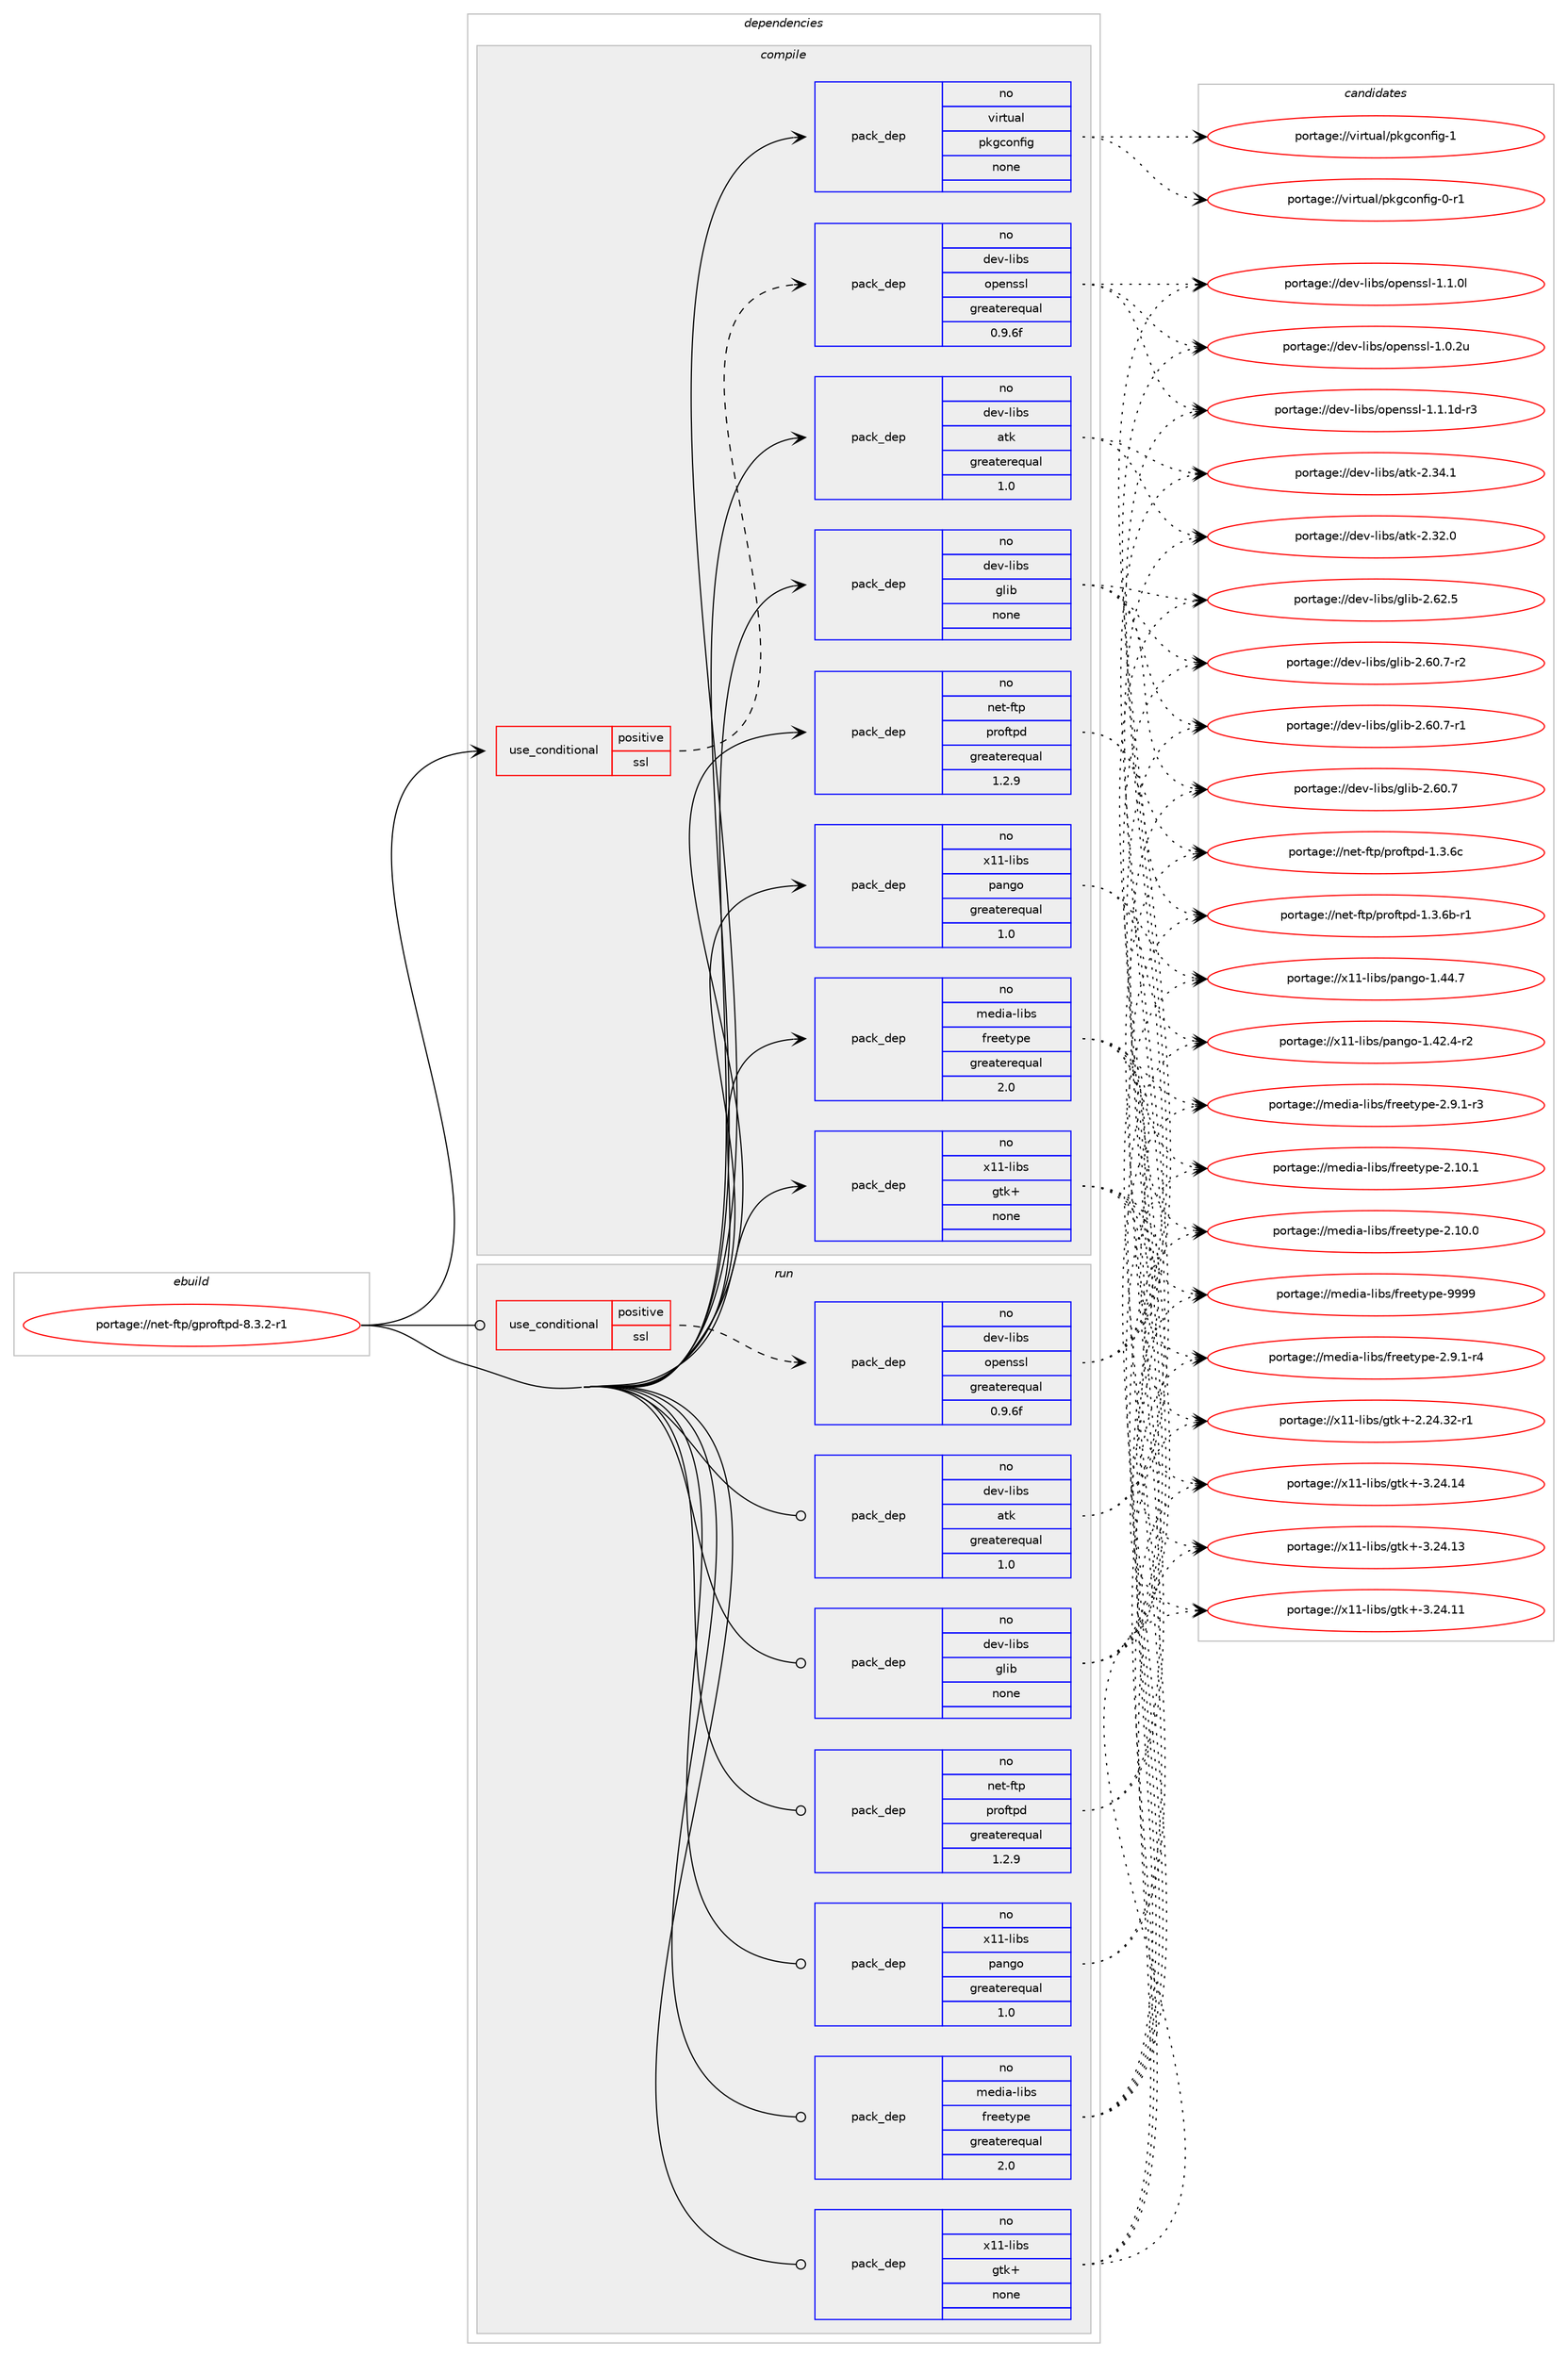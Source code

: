 digraph prolog {

# *************
# Graph options
# *************

newrank=true;
concentrate=true;
compound=true;
graph [rankdir=LR,fontname=Helvetica,fontsize=10,ranksep=1.5];#, ranksep=2.5, nodesep=0.2];
edge  [arrowhead=vee];
node  [fontname=Helvetica,fontsize=10];

# **********
# The ebuild
# **********

subgraph cluster_leftcol {
color=gray;
rank=same;
label=<<i>ebuild</i>>;
id [label="portage://net-ftp/gproftpd-8.3.2-r1", color=red, width=4, href="../net-ftp/gproftpd-8.3.2-r1.svg"];
}

# ****************
# The dependencies
# ****************

subgraph cluster_midcol {
color=gray;
label=<<i>dependencies</i>>;
subgraph cluster_compile {
fillcolor="#eeeeee";
style=filled;
label=<<i>compile</i>>;
subgraph cond12852 {
dependency63640 [label=<<TABLE BORDER="0" CELLBORDER="1" CELLSPACING="0" CELLPADDING="4"><TR><TD ROWSPAN="3" CELLPADDING="10">use_conditional</TD></TR><TR><TD>positive</TD></TR><TR><TD>ssl</TD></TR></TABLE>>, shape=none, color=red];
subgraph pack49556 {
dependency63641 [label=<<TABLE BORDER="0" CELLBORDER="1" CELLSPACING="0" CELLPADDING="4" WIDTH="220"><TR><TD ROWSPAN="6" CELLPADDING="30">pack_dep</TD></TR><TR><TD WIDTH="110">no</TD></TR><TR><TD>dev-libs</TD></TR><TR><TD>openssl</TD></TR><TR><TD>greaterequal</TD></TR><TR><TD>0.9.6f</TD></TR></TABLE>>, shape=none, color=blue];
}
dependency63640:e -> dependency63641:w [weight=20,style="dashed",arrowhead="vee"];
}
id:e -> dependency63640:w [weight=20,style="solid",arrowhead="vee"];
subgraph pack49557 {
dependency63642 [label=<<TABLE BORDER="0" CELLBORDER="1" CELLSPACING="0" CELLPADDING="4" WIDTH="220"><TR><TD ROWSPAN="6" CELLPADDING="30">pack_dep</TD></TR><TR><TD WIDTH="110">no</TD></TR><TR><TD>dev-libs</TD></TR><TR><TD>atk</TD></TR><TR><TD>greaterequal</TD></TR><TR><TD>1.0</TD></TR></TABLE>>, shape=none, color=blue];
}
id:e -> dependency63642:w [weight=20,style="solid",arrowhead="vee"];
subgraph pack49558 {
dependency63643 [label=<<TABLE BORDER="0" CELLBORDER="1" CELLSPACING="0" CELLPADDING="4" WIDTH="220"><TR><TD ROWSPAN="6" CELLPADDING="30">pack_dep</TD></TR><TR><TD WIDTH="110">no</TD></TR><TR><TD>dev-libs</TD></TR><TR><TD>glib</TD></TR><TR><TD>none</TD></TR><TR><TD></TD></TR></TABLE>>, shape=none, color=blue];
}
id:e -> dependency63643:w [weight=20,style="solid",arrowhead="vee"];
subgraph pack49559 {
dependency63644 [label=<<TABLE BORDER="0" CELLBORDER="1" CELLSPACING="0" CELLPADDING="4" WIDTH="220"><TR><TD ROWSPAN="6" CELLPADDING="30">pack_dep</TD></TR><TR><TD WIDTH="110">no</TD></TR><TR><TD>media-libs</TD></TR><TR><TD>freetype</TD></TR><TR><TD>greaterequal</TD></TR><TR><TD>2.0</TD></TR></TABLE>>, shape=none, color=blue];
}
id:e -> dependency63644:w [weight=20,style="solid",arrowhead="vee"];
subgraph pack49560 {
dependency63645 [label=<<TABLE BORDER="0" CELLBORDER="1" CELLSPACING="0" CELLPADDING="4" WIDTH="220"><TR><TD ROWSPAN="6" CELLPADDING="30">pack_dep</TD></TR><TR><TD WIDTH="110">no</TD></TR><TR><TD>net-ftp</TD></TR><TR><TD>proftpd</TD></TR><TR><TD>greaterequal</TD></TR><TR><TD>1.2.9</TD></TR></TABLE>>, shape=none, color=blue];
}
id:e -> dependency63645:w [weight=20,style="solid",arrowhead="vee"];
subgraph pack49561 {
dependency63646 [label=<<TABLE BORDER="0" CELLBORDER="1" CELLSPACING="0" CELLPADDING="4" WIDTH="220"><TR><TD ROWSPAN="6" CELLPADDING="30">pack_dep</TD></TR><TR><TD WIDTH="110">no</TD></TR><TR><TD>virtual</TD></TR><TR><TD>pkgconfig</TD></TR><TR><TD>none</TD></TR><TR><TD></TD></TR></TABLE>>, shape=none, color=blue];
}
id:e -> dependency63646:w [weight=20,style="solid",arrowhead="vee"];
subgraph pack49562 {
dependency63647 [label=<<TABLE BORDER="0" CELLBORDER="1" CELLSPACING="0" CELLPADDING="4" WIDTH="220"><TR><TD ROWSPAN="6" CELLPADDING="30">pack_dep</TD></TR><TR><TD WIDTH="110">no</TD></TR><TR><TD>x11-libs</TD></TR><TR><TD>gtk+</TD></TR><TR><TD>none</TD></TR><TR><TD></TD></TR></TABLE>>, shape=none, color=blue];
}
id:e -> dependency63647:w [weight=20,style="solid",arrowhead="vee"];
subgraph pack49563 {
dependency63648 [label=<<TABLE BORDER="0" CELLBORDER="1" CELLSPACING="0" CELLPADDING="4" WIDTH="220"><TR><TD ROWSPAN="6" CELLPADDING="30">pack_dep</TD></TR><TR><TD WIDTH="110">no</TD></TR><TR><TD>x11-libs</TD></TR><TR><TD>pango</TD></TR><TR><TD>greaterequal</TD></TR><TR><TD>1.0</TD></TR></TABLE>>, shape=none, color=blue];
}
id:e -> dependency63648:w [weight=20,style="solid",arrowhead="vee"];
}
subgraph cluster_compileandrun {
fillcolor="#eeeeee";
style=filled;
label=<<i>compile and run</i>>;
}
subgraph cluster_run {
fillcolor="#eeeeee";
style=filled;
label=<<i>run</i>>;
subgraph cond12853 {
dependency63649 [label=<<TABLE BORDER="0" CELLBORDER="1" CELLSPACING="0" CELLPADDING="4"><TR><TD ROWSPAN="3" CELLPADDING="10">use_conditional</TD></TR><TR><TD>positive</TD></TR><TR><TD>ssl</TD></TR></TABLE>>, shape=none, color=red];
subgraph pack49564 {
dependency63650 [label=<<TABLE BORDER="0" CELLBORDER="1" CELLSPACING="0" CELLPADDING="4" WIDTH="220"><TR><TD ROWSPAN="6" CELLPADDING="30">pack_dep</TD></TR><TR><TD WIDTH="110">no</TD></TR><TR><TD>dev-libs</TD></TR><TR><TD>openssl</TD></TR><TR><TD>greaterequal</TD></TR><TR><TD>0.9.6f</TD></TR></TABLE>>, shape=none, color=blue];
}
dependency63649:e -> dependency63650:w [weight=20,style="dashed",arrowhead="vee"];
}
id:e -> dependency63649:w [weight=20,style="solid",arrowhead="odot"];
subgraph pack49565 {
dependency63651 [label=<<TABLE BORDER="0" CELLBORDER="1" CELLSPACING="0" CELLPADDING="4" WIDTH="220"><TR><TD ROWSPAN="6" CELLPADDING="30">pack_dep</TD></TR><TR><TD WIDTH="110">no</TD></TR><TR><TD>dev-libs</TD></TR><TR><TD>atk</TD></TR><TR><TD>greaterequal</TD></TR><TR><TD>1.0</TD></TR></TABLE>>, shape=none, color=blue];
}
id:e -> dependency63651:w [weight=20,style="solid",arrowhead="odot"];
subgraph pack49566 {
dependency63652 [label=<<TABLE BORDER="0" CELLBORDER="1" CELLSPACING="0" CELLPADDING="4" WIDTH="220"><TR><TD ROWSPAN="6" CELLPADDING="30">pack_dep</TD></TR><TR><TD WIDTH="110">no</TD></TR><TR><TD>dev-libs</TD></TR><TR><TD>glib</TD></TR><TR><TD>none</TD></TR><TR><TD></TD></TR></TABLE>>, shape=none, color=blue];
}
id:e -> dependency63652:w [weight=20,style="solid",arrowhead="odot"];
subgraph pack49567 {
dependency63653 [label=<<TABLE BORDER="0" CELLBORDER="1" CELLSPACING="0" CELLPADDING="4" WIDTH="220"><TR><TD ROWSPAN="6" CELLPADDING="30">pack_dep</TD></TR><TR><TD WIDTH="110">no</TD></TR><TR><TD>media-libs</TD></TR><TR><TD>freetype</TD></TR><TR><TD>greaterequal</TD></TR><TR><TD>2.0</TD></TR></TABLE>>, shape=none, color=blue];
}
id:e -> dependency63653:w [weight=20,style="solid",arrowhead="odot"];
subgraph pack49568 {
dependency63654 [label=<<TABLE BORDER="0" CELLBORDER="1" CELLSPACING="0" CELLPADDING="4" WIDTH="220"><TR><TD ROWSPAN="6" CELLPADDING="30">pack_dep</TD></TR><TR><TD WIDTH="110">no</TD></TR><TR><TD>net-ftp</TD></TR><TR><TD>proftpd</TD></TR><TR><TD>greaterequal</TD></TR><TR><TD>1.2.9</TD></TR></TABLE>>, shape=none, color=blue];
}
id:e -> dependency63654:w [weight=20,style="solid",arrowhead="odot"];
subgraph pack49569 {
dependency63655 [label=<<TABLE BORDER="0" CELLBORDER="1" CELLSPACING="0" CELLPADDING="4" WIDTH="220"><TR><TD ROWSPAN="6" CELLPADDING="30">pack_dep</TD></TR><TR><TD WIDTH="110">no</TD></TR><TR><TD>x11-libs</TD></TR><TR><TD>gtk+</TD></TR><TR><TD>none</TD></TR><TR><TD></TD></TR></TABLE>>, shape=none, color=blue];
}
id:e -> dependency63655:w [weight=20,style="solid",arrowhead="odot"];
subgraph pack49570 {
dependency63656 [label=<<TABLE BORDER="0" CELLBORDER="1" CELLSPACING="0" CELLPADDING="4" WIDTH="220"><TR><TD ROWSPAN="6" CELLPADDING="30">pack_dep</TD></TR><TR><TD WIDTH="110">no</TD></TR><TR><TD>x11-libs</TD></TR><TR><TD>pango</TD></TR><TR><TD>greaterequal</TD></TR><TR><TD>1.0</TD></TR></TABLE>>, shape=none, color=blue];
}
id:e -> dependency63656:w [weight=20,style="solid",arrowhead="odot"];
}
}

# **************
# The candidates
# **************

subgraph cluster_choices {
rank=same;
color=gray;
label=<<i>candidates</i>>;

subgraph choice49556 {
color=black;
nodesep=1;
choice1001011184510810598115471111121011101151151084549464946491004511451 [label="portage://dev-libs/openssl-1.1.1d-r3", color=red, width=4,href="../dev-libs/openssl-1.1.1d-r3.svg"];
choice100101118451081059811547111112101110115115108454946494648108 [label="portage://dev-libs/openssl-1.1.0l", color=red, width=4,href="../dev-libs/openssl-1.1.0l.svg"];
choice100101118451081059811547111112101110115115108454946484650117 [label="portage://dev-libs/openssl-1.0.2u", color=red, width=4,href="../dev-libs/openssl-1.0.2u.svg"];
dependency63641:e -> choice1001011184510810598115471111121011101151151084549464946491004511451:w [style=dotted,weight="100"];
dependency63641:e -> choice100101118451081059811547111112101110115115108454946494648108:w [style=dotted,weight="100"];
dependency63641:e -> choice100101118451081059811547111112101110115115108454946484650117:w [style=dotted,weight="100"];
}
subgraph choice49557 {
color=black;
nodesep=1;
choice1001011184510810598115479711610745504651524649 [label="portage://dev-libs/atk-2.34.1", color=red, width=4,href="../dev-libs/atk-2.34.1.svg"];
choice1001011184510810598115479711610745504651504648 [label="portage://dev-libs/atk-2.32.0", color=red, width=4,href="../dev-libs/atk-2.32.0.svg"];
dependency63642:e -> choice1001011184510810598115479711610745504651524649:w [style=dotted,weight="100"];
dependency63642:e -> choice1001011184510810598115479711610745504651504648:w [style=dotted,weight="100"];
}
subgraph choice49558 {
color=black;
nodesep=1;
choice1001011184510810598115471031081059845504654504653 [label="portage://dev-libs/glib-2.62.5", color=red, width=4,href="../dev-libs/glib-2.62.5.svg"];
choice10010111845108105981154710310810598455046544846554511450 [label="portage://dev-libs/glib-2.60.7-r2", color=red, width=4,href="../dev-libs/glib-2.60.7-r2.svg"];
choice10010111845108105981154710310810598455046544846554511449 [label="portage://dev-libs/glib-2.60.7-r1", color=red, width=4,href="../dev-libs/glib-2.60.7-r1.svg"];
choice1001011184510810598115471031081059845504654484655 [label="portage://dev-libs/glib-2.60.7", color=red, width=4,href="../dev-libs/glib-2.60.7.svg"];
dependency63643:e -> choice1001011184510810598115471031081059845504654504653:w [style=dotted,weight="100"];
dependency63643:e -> choice10010111845108105981154710310810598455046544846554511450:w [style=dotted,weight="100"];
dependency63643:e -> choice10010111845108105981154710310810598455046544846554511449:w [style=dotted,weight="100"];
dependency63643:e -> choice1001011184510810598115471031081059845504654484655:w [style=dotted,weight="100"];
}
subgraph choice49559 {
color=black;
nodesep=1;
choice109101100105974510810598115471021141011011161211121014557575757 [label="portage://media-libs/freetype-9999", color=red, width=4,href="../media-libs/freetype-9999.svg"];
choice109101100105974510810598115471021141011011161211121014550465746494511452 [label="portage://media-libs/freetype-2.9.1-r4", color=red, width=4,href="../media-libs/freetype-2.9.1-r4.svg"];
choice109101100105974510810598115471021141011011161211121014550465746494511451 [label="portage://media-libs/freetype-2.9.1-r3", color=red, width=4,href="../media-libs/freetype-2.9.1-r3.svg"];
choice1091011001059745108105981154710211410110111612111210145504649484649 [label="portage://media-libs/freetype-2.10.1", color=red, width=4,href="../media-libs/freetype-2.10.1.svg"];
choice1091011001059745108105981154710211410110111612111210145504649484648 [label="portage://media-libs/freetype-2.10.0", color=red, width=4,href="../media-libs/freetype-2.10.0.svg"];
dependency63644:e -> choice109101100105974510810598115471021141011011161211121014557575757:w [style=dotted,weight="100"];
dependency63644:e -> choice109101100105974510810598115471021141011011161211121014550465746494511452:w [style=dotted,weight="100"];
dependency63644:e -> choice109101100105974510810598115471021141011011161211121014550465746494511451:w [style=dotted,weight="100"];
dependency63644:e -> choice1091011001059745108105981154710211410110111612111210145504649484649:w [style=dotted,weight="100"];
dependency63644:e -> choice1091011001059745108105981154710211410110111612111210145504649484648:w [style=dotted,weight="100"];
}
subgraph choice49560 {
color=black;
nodesep=1;
choice110101116451021161124711211411110211611210045494651465499 [label="portage://net-ftp/proftpd-1.3.6c", color=red, width=4,href="../net-ftp/proftpd-1.3.6c.svg"];
choice1101011164510211611247112114111102116112100454946514654984511449 [label="portage://net-ftp/proftpd-1.3.6b-r1", color=red, width=4,href="../net-ftp/proftpd-1.3.6b-r1.svg"];
dependency63645:e -> choice110101116451021161124711211411110211611210045494651465499:w [style=dotted,weight="100"];
dependency63645:e -> choice1101011164510211611247112114111102116112100454946514654984511449:w [style=dotted,weight="100"];
}
subgraph choice49561 {
color=black;
nodesep=1;
choice1181051141161179710847112107103991111101021051034549 [label="portage://virtual/pkgconfig-1", color=red, width=4,href="../virtual/pkgconfig-1.svg"];
choice11810511411611797108471121071039911111010210510345484511449 [label="portage://virtual/pkgconfig-0-r1", color=red, width=4,href="../virtual/pkgconfig-0-r1.svg"];
dependency63646:e -> choice1181051141161179710847112107103991111101021051034549:w [style=dotted,weight="100"];
dependency63646:e -> choice11810511411611797108471121071039911111010210510345484511449:w [style=dotted,weight="100"];
}
subgraph choice49562 {
color=black;
nodesep=1;
choice1204949451081059811547103116107434551465052464952 [label="portage://x11-libs/gtk+-3.24.14", color=red, width=4,href="../x11-libs/gtk+-3.24.14.svg"];
choice1204949451081059811547103116107434551465052464951 [label="portage://x11-libs/gtk+-3.24.13", color=red, width=4,href="../x11-libs/gtk+-3.24.13.svg"];
choice1204949451081059811547103116107434551465052464949 [label="portage://x11-libs/gtk+-3.24.11", color=red, width=4,href="../x11-libs/gtk+-3.24.11.svg"];
choice12049494510810598115471031161074345504650524651504511449 [label="portage://x11-libs/gtk+-2.24.32-r1", color=red, width=4,href="../x11-libs/gtk+-2.24.32-r1.svg"];
dependency63647:e -> choice1204949451081059811547103116107434551465052464952:w [style=dotted,weight="100"];
dependency63647:e -> choice1204949451081059811547103116107434551465052464951:w [style=dotted,weight="100"];
dependency63647:e -> choice1204949451081059811547103116107434551465052464949:w [style=dotted,weight="100"];
dependency63647:e -> choice12049494510810598115471031161074345504650524651504511449:w [style=dotted,weight="100"];
}
subgraph choice49563 {
color=black;
nodesep=1;
choice12049494510810598115471129711010311145494652524655 [label="portage://x11-libs/pango-1.44.7", color=red, width=4,href="../x11-libs/pango-1.44.7.svg"];
choice120494945108105981154711297110103111454946525046524511450 [label="portage://x11-libs/pango-1.42.4-r2", color=red, width=4,href="../x11-libs/pango-1.42.4-r2.svg"];
dependency63648:e -> choice12049494510810598115471129711010311145494652524655:w [style=dotted,weight="100"];
dependency63648:e -> choice120494945108105981154711297110103111454946525046524511450:w [style=dotted,weight="100"];
}
subgraph choice49564 {
color=black;
nodesep=1;
choice1001011184510810598115471111121011101151151084549464946491004511451 [label="portage://dev-libs/openssl-1.1.1d-r3", color=red, width=4,href="../dev-libs/openssl-1.1.1d-r3.svg"];
choice100101118451081059811547111112101110115115108454946494648108 [label="portage://dev-libs/openssl-1.1.0l", color=red, width=4,href="../dev-libs/openssl-1.1.0l.svg"];
choice100101118451081059811547111112101110115115108454946484650117 [label="portage://dev-libs/openssl-1.0.2u", color=red, width=4,href="../dev-libs/openssl-1.0.2u.svg"];
dependency63650:e -> choice1001011184510810598115471111121011101151151084549464946491004511451:w [style=dotted,weight="100"];
dependency63650:e -> choice100101118451081059811547111112101110115115108454946494648108:w [style=dotted,weight="100"];
dependency63650:e -> choice100101118451081059811547111112101110115115108454946484650117:w [style=dotted,weight="100"];
}
subgraph choice49565 {
color=black;
nodesep=1;
choice1001011184510810598115479711610745504651524649 [label="portage://dev-libs/atk-2.34.1", color=red, width=4,href="../dev-libs/atk-2.34.1.svg"];
choice1001011184510810598115479711610745504651504648 [label="portage://dev-libs/atk-2.32.0", color=red, width=4,href="../dev-libs/atk-2.32.0.svg"];
dependency63651:e -> choice1001011184510810598115479711610745504651524649:w [style=dotted,weight="100"];
dependency63651:e -> choice1001011184510810598115479711610745504651504648:w [style=dotted,weight="100"];
}
subgraph choice49566 {
color=black;
nodesep=1;
choice1001011184510810598115471031081059845504654504653 [label="portage://dev-libs/glib-2.62.5", color=red, width=4,href="../dev-libs/glib-2.62.5.svg"];
choice10010111845108105981154710310810598455046544846554511450 [label="portage://dev-libs/glib-2.60.7-r2", color=red, width=4,href="../dev-libs/glib-2.60.7-r2.svg"];
choice10010111845108105981154710310810598455046544846554511449 [label="portage://dev-libs/glib-2.60.7-r1", color=red, width=4,href="../dev-libs/glib-2.60.7-r1.svg"];
choice1001011184510810598115471031081059845504654484655 [label="portage://dev-libs/glib-2.60.7", color=red, width=4,href="../dev-libs/glib-2.60.7.svg"];
dependency63652:e -> choice1001011184510810598115471031081059845504654504653:w [style=dotted,weight="100"];
dependency63652:e -> choice10010111845108105981154710310810598455046544846554511450:w [style=dotted,weight="100"];
dependency63652:e -> choice10010111845108105981154710310810598455046544846554511449:w [style=dotted,weight="100"];
dependency63652:e -> choice1001011184510810598115471031081059845504654484655:w [style=dotted,weight="100"];
}
subgraph choice49567 {
color=black;
nodesep=1;
choice109101100105974510810598115471021141011011161211121014557575757 [label="portage://media-libs/freetype-9999", color=red, width=4,href="../media-libs/freetype-9999.svg"];
choice109101100105974510810598115471021141011011161211121014550465746494511452 [label="portage://media-libs/freetype-2.9.1-r4", color=red, width=4,href="../media-libs/freetype-2.9.1-r4.svg"];
choice109101100105974510810598115471021141011011161211121014550465746494511451 [label="portage://media-libs/freetype-2.9.1-r3", color=red, width=4,href="../media-libs/freetype-2.9.1-r3.svg"];
choice1091011001059745108105981154710211410110111612111210145504649484649 [label="portage://media-libs/freetype-2.10.1", color=red, width=4,href="../media-libs/freetype-2.10.1.svg"];
choice1091011001059745108105981154710211410110111612111210145504649484648 [label="portage://media-libs/freetype-2.10.0", color=red, width=4,href="../media-libs/freetype-2.10.0.svg"];
dependency63653:e -> choice109101100105974510810598115471021141011011161211121014557575757:w [style=dotted,weight="100"];
dependency63653:e -> choice109101100105974510810598115471021141011011161211121014550465746494511452:w [style=dotted,weight="100"];
dependency63653:e -> choice109101100105974510810598115471021141011011161211121014550465746494511451:w [style=dotted,weight="100"];
dependency63653:e -> choice1091011001059745108105981154710211410110111612111210145504649484649:w [style=dotted,weight="100"];
dependency63653:e -> choice1091011001059745108105981154710211410110111612111210145504649484648:w [style=dotted,weight="100"];
}
subgraph choice49568 {
color=black;
nodesep=1;
choice110101116451021161124711211411110211611210045494651465499 [label="portage://net-ftp/proftpd-1.3.6c", color=red, width=4,href="../net-ftp/proftpd-1.3.6c.svg"];
choice1101011164510211611247112114111102116112100454946514654984511449 [label="portage://net-ftp/proftpd-1.3.6b-r1", color=red, width=4,href="../net-ftp/proftpd-1.3.6b-r1.svg"];
dependency63654:e -> choice110101116451021161124711211411110211611210045494651465499:w [style=dotted,weight="100"];
dependency63654:e -> choice1101011164510211611247112114111102116112100454946514654984511449:w [style=dotted,weight="100"];
}
subgraph choice49569 {
color=black;
nodesep=1;
choice1204949451081059811547103116107434551465052464952 [label="portage://x11-libs/gtk+-3.24.14", color=red, width=4,href="../x11-libs/gtk+-3.24.14.svg"];
choice1204949451081059811547103116107434551465052464951 [label="portage://x11-libs/gtk+-3.24.13", color=red, width=4,href="../x11-libs/gtk+-3.24.13.svg"];
choice1204949451081059811547103116107434551465052464949 [label="portage://x11-libs/gtk+-3.24.11", color=red, width=4,href="../x11-libs/gtk+-3.24.11.svg"];
choice12049494510810598115471031161074345504650524651504511449 [label="portage://x11-libs/gtk+-2.24.32-r1", color=red, width=4,href="../x11-libs/gtk+-2.24.32-r1.svg"];
dependency63655:e -> choice1204949451081059811547103116107434551465052464952:w [style=dotted,weight="100"];
dependency63655:e -> choice1204949451081059811547103116107434551465052464951:w [style=dotted,weight="100"];
dependency63655:e -> choice1204949451081059811547103116107434551465052464949:w [style=dotted,weight="100"];
dependency63655:e -> choice12049494510810598115471031161074345504650524651504511449:w [style=dotted,weight="100"];
}
subgraph choice49570 {
color=black;
nodesep=1;
choice12049494510810598115471129711010311145494652524655 [label="portage://x11-libs/pango-1.44.7", color=red, width=4,href="../x11-libs/pango-1.44.7.svg"];
choice120494945108105981154711297110103111454946525046524511450 [label="portage://x11-libs/pango-1.42.4-r2", color=red, width=4,href="../x11-libs/pango-1.42.4-r2.svg"];
dependency63656:e -> choice12049494510810598115471129711010311145494652524655:w [style=dotted,weight="100"];
dependency63656:e -> choice120494945108105981154711297110103111454946525046524511450:w [style=dotted,weight="100"];
}
}

}
